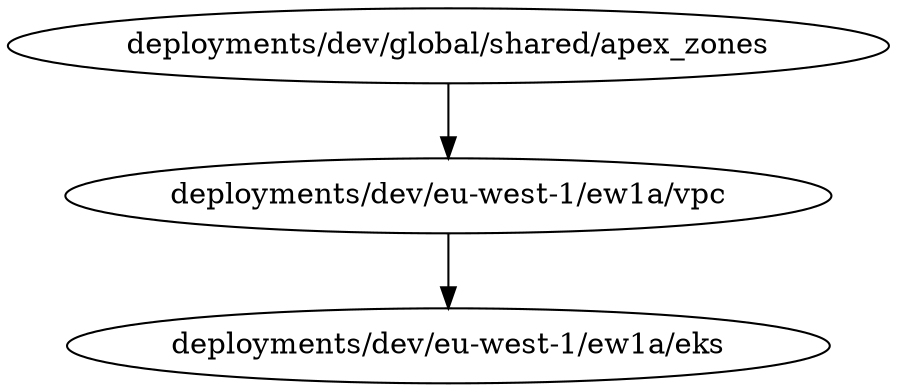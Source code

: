 digraph tforder {
  "deployments/dev/eu-west-1/ew1a/vpc" -> "deployments/dev/eu-west-1/ew1a/eks";
  "deployments/dev/global/shared/apex_zones" -> "deployments/dev/eu-west-1/ew1a/vpc";
}
